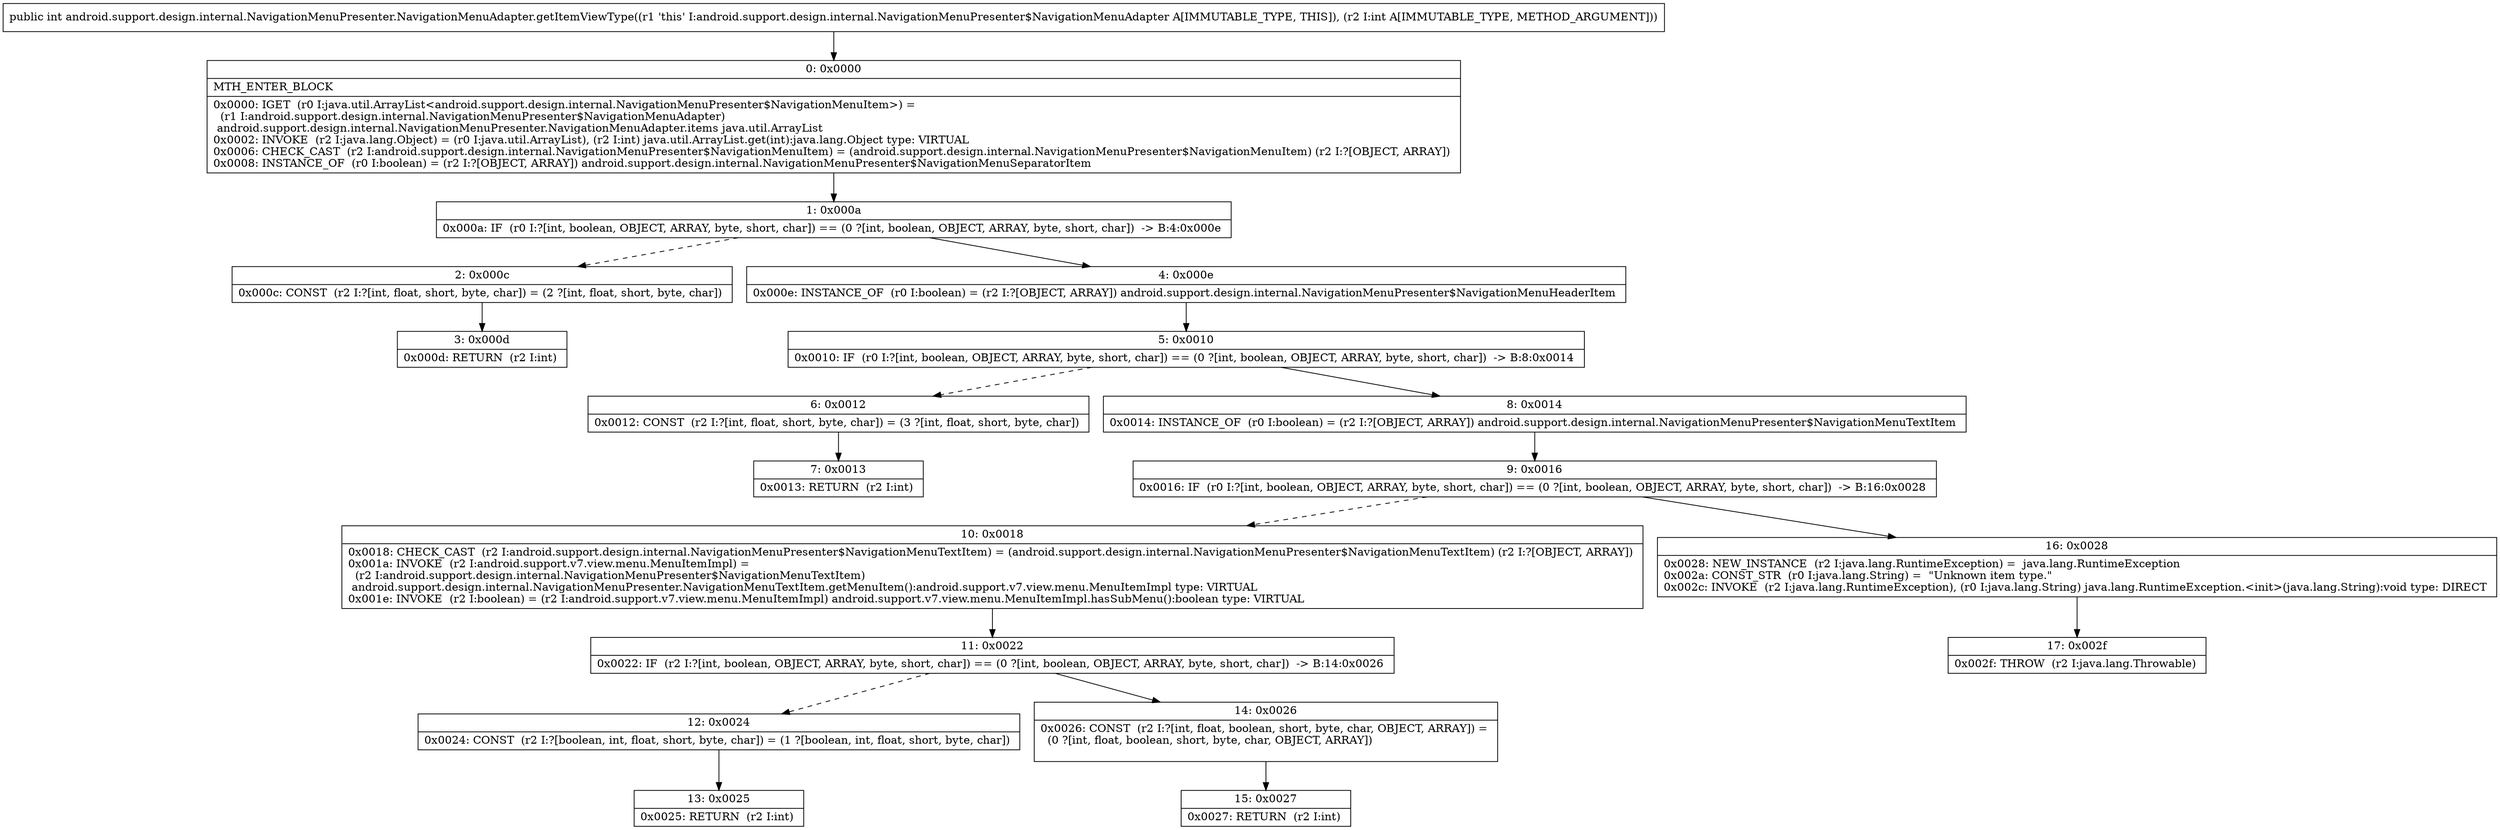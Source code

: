 digraph "CFG forandroid.support.design.internal.NavigationMenuPresenter.NavigationMenuAdapter.getItemViewType(I)I" {
Node_0 [shape=record,label="{0\:\ 0x0000|MTH_ENTER_BLOCK\l|0x0000: IGET  (r0 I:java.util.ArrayList\<android.support.design.internal.NavigationMenuPresenter$NavigationMenuItem\>) = \l  (r1 I:android.support.design.internal.NavigationMenuPresenter$NavigationMenuAdapter)\l android.support.design.internal.NavigationMenuPresenter.NavigationMenuAdapter.items java.util.ArrayList \l0x0002: INVOKE  (r2 I:java.lang.Object) = (r0 I:java.util.ArrayList), (r2 I:int) java.util.ArrayList.get(int):java.lang.Object type: VIRTUAL \l0x0006: CHECK_CAST  (r2 I:android.support.design.internal.NavigationMenuPresenter$NavigationMenuItem) = (android.support.design.internal.NavigationMenuPresenter$NavigationMenuItem) (r2 I:?[OBJECT, ARRAY]) \l0x0008: INSTANCE_OF  (r0 I:boolean) = (r2 I:?[OBJECT, ARRAY]) android.support.design.internal.NavigationMenuPresenter$NavigationMenuSeparatorItem \l}"];
Node_1 [shape=record,label="{1\:\ 0x000a|0x000a: IF  (r0 I:?[int, boolean, OBJECT, ARRAY, byte, short, char]) == (0 ?[int, boolean, OBJECT, ARRAY, byte, short, char])  \-\> B:4:0x000e \l}"];
Node_2 [shape=record,label="{2\:\ 0x000c|0x000c: CONST  (r2 I:?[int, float, short, byte, char]) = (2 ?[int, float, short, byte, char]) \l}"];
Node_3 [shape=record,label="{3\:\ 0x000d|0x000d: RETURN  (r2 I:int) \l}"];
Node_4 [shape=record,label="{4\:\ 0x000e|0x000e: INSTANCE_OF  (r0 I:boolean) = (r2 I:?[OBJECT, ARRAY]) android.support.design.internal.NavigationMenuPresenter$NavigationMenuHeaderItem \l}"];
Node_5 [shape=record,label="{5\:\ 0x0010|0x0010: IF  (r0 I:?[int, boolean, OBJECT, ARRAY, byte, short, char]) == (0 ?[int, boolean, OBJECT, ARRAY, byte, short, char])  \-\> B:8:0x0014 \l}"];
Node_6 [shape=record,label="{6\:\ 0x0012|0x0012: CONST  (r2 I:?[int, float, short, byte, char]) = (3 ?[int, float, short, byte, char]) \l}"];
Node_7 [shape=record,label="{7\:\ 0x0013|0x0013: RETURN  (r2 I:int) \l}"];
Node_8 [shape=record,label="{8\:\ 0x0014|0x0014: INSTANCE_OF  (r0 I:boolean) = (r2 I:?[OBJECT, ARRAY]) android.support.design.internal.NavigationMenuPresenter$NavigationMenuTextItem \l}"];
Node_9 [shape=record,label="{9\:\ 0x0016|0x0016: IF  (r0 I:?[int, boolean, OBJECT, ARRAY, byte, short, char]) == (0 ?[int, boolean, OBJECT, ARRAY, byte, short, char])  \-\> B:16:0x0028 \l}"];
Node_10 [shape=record,label="{10\:\ 0x0018|0x0018: CHECK_CAST  (r2 I:android.support.design.internal.NavigationMenuPresenter$NavigationMenuTextItem) = (android.support.design.internal.NavigationMenuPresenter$NavigationMenuTextItem) (r2 I:?[OBJECT, ARRAY]) \l0x001a: INVOKE  (r2 I:android.support.v7.view.menu.MenuItemImpl) = \l  (r2 I:android.support.design.internal.NavigationMenuPresenter$NavigationMenuTextItem)\l android.support.design.internal.NavigationMenuPresenter.NavigationMenuTextItem.getMenuItem():android.support.v7.view.menu.MenuItemImpl type: VIRTUAL \l0x001e: INVOKE  (r2 I:boolean) = (r2 I:android.support.v7.view.menu.MenuItemImpl) android.support.v7.view.menu.MenuItemImpl.hasSubMenu():boolean type: VIRTUAL \l}"];
Node_11 [shape=record,label="{11\:\ 0x0022|0x0022: IF  (r2 I:?[int, boolean, OBJECT, ARRAY, byte, short, char]) == (0 ?[int, boolean, OBJECT, ARRAY, byte, short, char])  \-\> B:14:0x0026 \l}"];
Node_12 [shape=record,label="{12\:\ 0x0024|0x0024: CONST  (r2 I:?[boolean, int, float, short, byte, char]) = (1 ?[boolean, int, float, short, byte, char]) \l}"];
Node_13 [shape=record,label="{13\:\ 0x0025|0x0025: RETURN  (r2 I:int) \l}"];
Node_14 [shape=record,label="{14\:\ 0x0026|0x0026: CONST  (r2 I:?[int, float, boolean, short, byte, char, OBJECT, ARRAY]) = \l  (0 ?[int, float, boolean, short, byte, char, OBJECT, ARRAY])\l \l}"];
Node_15 [shape=record,label="{15\:\ 0x0027|0x0027: RETURN  (r2 I:int) \l}"];
Node_16 [shape=record,label="{16\:\ 0x0028|0x0028: NEW_INSTANCE  (r2 I:java.lang.RuntimeException) =  java.lang.RuntimeException \l0x002a: CONST_STR  (r0 I:java.lang.String) =  \"Unknown item type.\" \l0x002c: INVOKE  (r2 I:java.lang.RuntimeException), (r0 I:java.lang.String) java.lang.RuntimeException.\<init\>(java.lang.String):void type: DIRECT \l}"];
Node_17 [shape=record,label="{17\:\ 0x002f|0x002f: THROW  (r2 I:java.lang.Throwable) \l}"];
MethodNode[shape=record,label="{public int android.support.design.internal.NavigationMenuPresenter.NavigationMenuAdapter.getItemViewType((r1 'this' I:android.support.design.internal.NavigationMenuPresenter$NavigationMenuAdapter A[IMMUTABLE_TYPE, THIS]), (r2 I:int A[IMMUTABLE_TYPE, METHOD_ARGUMENT])) }"];
MethodNode -> Node_0;
Node_0 -> Node_1;
Node_1 -> Node_2[style=dashed];
Node_1 -> Node_4;
Node_2 -> Node_3;
Node_4 -> Node_5;
Node_5 -> Node_6[style=dashed];
Node_5 -> Node_8;
Node_6 -> Node_7;
Node_8 -> Node_9;
Node_9 -> Node_10[style=dashed];
Node_9 -> Node_16;
Node_10 -> Node_11;
Node_11 -> Node_12[style=dashed];
Node_11 -> Node_14;
Node_12 -> Node_13;
Node_14 -> Node_15;
Node_16 -> Node_17;
}

